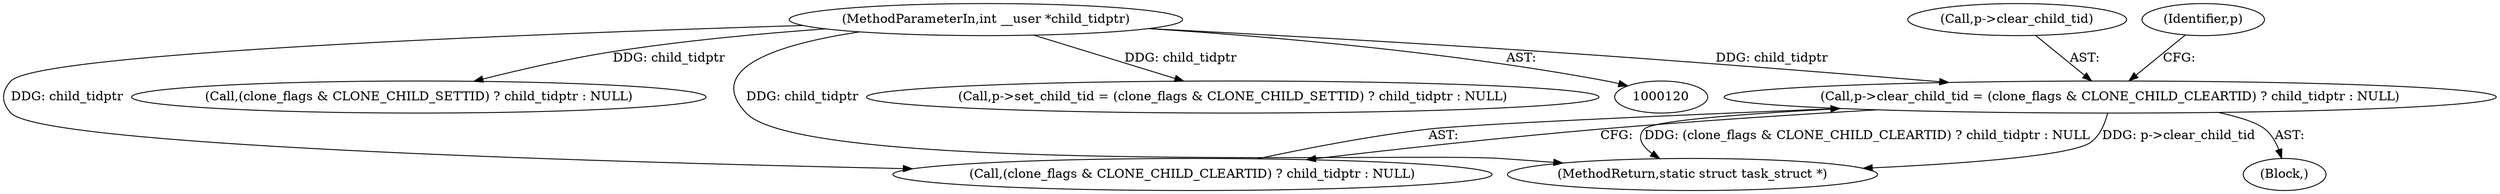 digraph "0_linux_e66eded8309ebf679d3d3c1f5820d1f2ca332c71_0@pointer" {
"1000760" [label="(Call,p->clear_child_tid = (clone_flags & CLONE_CHILD_CLEARTID) ? child_tidptr : NULL)"];
"1000124" [label="(MethodParameterIn,int __user *child_tidptr)"];
"1000761" [label="(Call,p->clear_child_tid)"];
"1000760" [label="(Call,p->clear_child_tid = (clone_flags & CLONE_CHILD_CLEARTID) ? child_tidptr : NULL)"];
"1000124" [label="(MethodParameterIn,int __user *child_tidptr)"];
"1000764" [label="(Call,(clone_flags & CLONE_CHILD_CLEARTID) ? child_tidptr : NULL)"];
"1000754" [label="(Call,(clone_flags & CLONE_CHILD_SETTID) ? child_tidptr : NULL)"];
"1000772" [label="(Identifier,p)"];
"1001227" [label="(MethodReturn,static struct task_struct *)"];
"1000127" [label="(Block,)"];
"1000750" [label="(Call,p->set_child_tid = (clone_flags & CLONE_CHILD_SETTID) ? child_tidptr : NULL)"];
"1000760" -> "1000127"  [label="AST: "];
"1000760" -> "1000764"  [label="CFG: "];
"1000761" -> "1000760"  [label="AST: "];
"1000764" -> "1000760"  [label="AST: "];
"1000772" -> "1000760"  [label="CFG: "];
"1000760" -> "1001227"  [label="DDG: (clone_flags & CLONE_CHILD_CLEARTID) ? child_tidptr : NULL"];
"1000760" -> "1001227"  [label="DDG: p->clear_child_tid"];
"1000124" -> "1000760"  [label="DDG: child_tidptr"];
"1000124" -> "1000120"  [label="AST: "];
"1000124" -> "1001227"  [label="DDG: child_tidptr"];
"1000124" -> "1000750"  [label="DDG: child_tidptr"];
"1000124" -> "1000754"  [label="DDG: child_tidptr"];
"1000124" -> "1000764"  [label="DDG: child_tidptr"];
}
